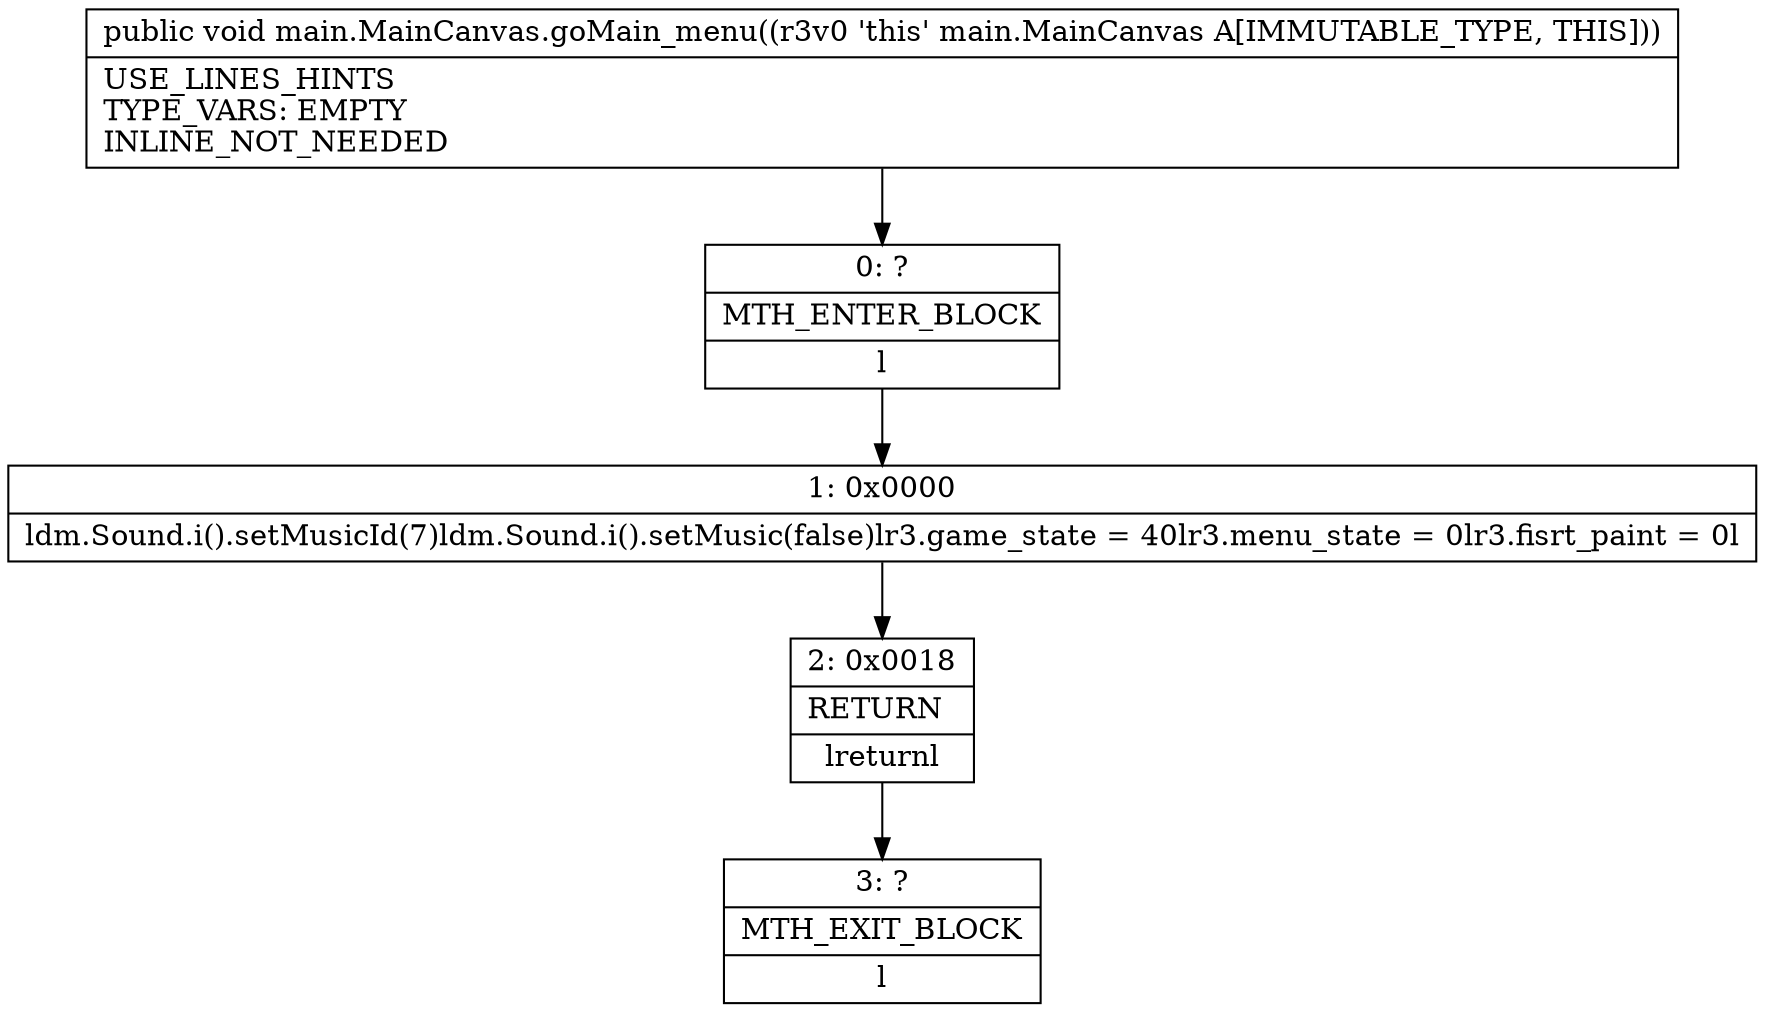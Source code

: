digraph "CFG formain.MainCanvas.goMain_menu()V" {
Node_0 [shape=record,label="{0\:\ ?|MTH_ENTER_BLOCK\l|l}"];
Node_1 [shape=record,label="{1\:\ 0x0000|ldm.Sound.i().setMusicId(7)ldm.Sound.i().setMusic(false)lr3.game_state = 40lr3.menu_state = 0lr3.fisrt_paint = 0l}"];
Node_2 [shape=record,label="{2\:\ 0x0018|RETURN\l|lreturnl}"];
Node_3 [shape=record,label="{3\:\ ?|MTH_EXIT_BLOCK\l|l}"];
MethodNode[shape=record,label="{public void main.MainCanvas.goMain_menu((r3v0 'this' main.MainCanvas A[IMMUTABLE_TYPE, THIS]))  | USE_LINES_HINTS\lTYPE_VARS: EMPTY\lINLINE_NOT_NEEDED\l}"];
MethodNode -> Node_0;
Node_0 -> Node_1;
Node_1 -> Node_2;
Node_2 -> Node_3;
}

